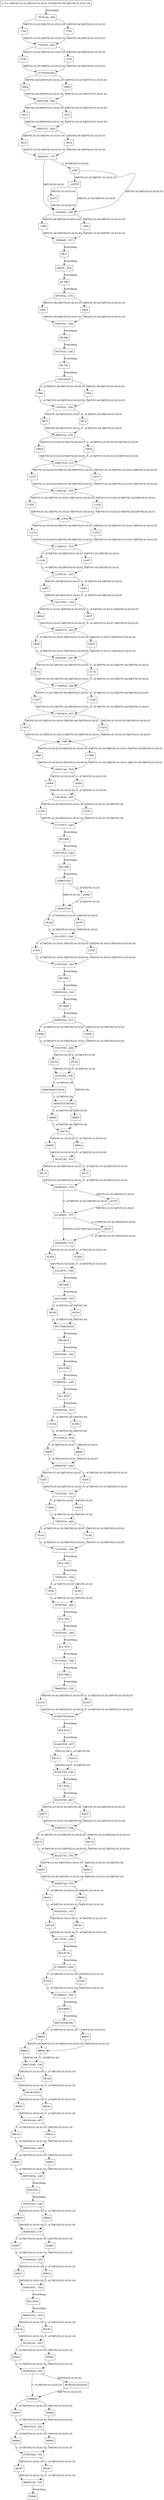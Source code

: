 digraph G {
  "7478C" [shape=box, ];
  "2610A" [shape=box, ];
  "8918C" [shape=box, ];
  "-776A" [shape=box, ];
  "8962GAAA...AGC" [shape=box, ];
  "8411G" [shape=box, ];
  "9404GGCC...GCA" [shape=box, ];
  "-566A" [shape=box, ];
  "-797ACAA...ATA" [shape=box, ];
  "8736AGCC...GCC" [shape=box, ];
  "3213A" [shape=box, ];
  "9555A" [shape=box, ];
  "3213G" [shape=box, ];
  "-451C" [shape=box, ];
  "1717A" [shape=box, ];
  "4274AATC...TTT" [shape=box, ];
  "2605CCTGG" [shape=box, ];
  "-230AAGC...GAT" [shape=box, ];
  "8494C" [shape=box, ];
  "B11-5915" [shape=box, ];
  "9350AGGA...GGT" [shape=box, ];
  "-381G" [shape=box, ];
  "3ATGC...TGG" [shape=box, ];
  "545GCAC...CAG" [shape=box, ];
  "2176C" [shape=box, ];
  "8866G" [shape=box, ];
  "1732T" [shape=box, ];
  "8866A" [shape=box, ];
  "1136A" [shape=box, ];
  "1446T" [shape=box, ];
  "5916GTGA...TGT" [shape=box, ];
  "3201TTAG...AAG" [shape=box, ];
  "9819T" [shape=box, ];
  "B16-8163" [shape=box, ];
  "5786GTGC...CAG" [shape=box, ];
  "544C" [shape=box, ];
  "1137A" [shape=box, ];
  "1717G" [shape=box, ];
  "8544TGGG...GTT" [shape=box, ];
  "1718ATGA...TAA" [shape=box, ];
  "1799T" [shape=box, ];
  "B8-5420" [shape=box, ];
  "9223CTGC...CAG" [shape=box, ];
  "5610G" [shape=box, ];
  "-574C" [shape=box, ];
  "7811GGGC...CAG" [shape=box, ];
  "3818GGTG...TCA" [shape=box, ];
  "1446C" [shape=box, ];
  "7986GTGG...CCC" [shape=box, ];
  "1219TTTC...AGT" [shape=box, ];
  "1799C" [shape=box, ];
  "7231GGAC...TCC" [shape=box, ];
  "8222CTTA...CAG" [shape=box, ];
  "1137G" [shape=box, ];
  "4626AATA...CCT" [shape=box, ];
  "B20-9222" [shape=box, ];
  "8961G" [shape=box, ];
  "1798T" [shape=box, ];
  "5150A" [shape=box, ];
  "544G" [shape=box, ];
  "1463A" [shape=box, ];
  "5610A" [shape=box, ];
  "3817A" [shape=box, ];
  "B17-8324" [shape=box, ];
  "9381T" [shape=box, ];
  "6103TACA...TCA" [shape=box, ];
  "8918A" [shape=box, ];
  "8670A" [shape=box, ];
  "968TGGA...CTC" [shape=box, ];
  "9699A" [shape=box, ];
  "8411A" [shape=box, ];
  "B4-2466" [shape=box, ];
  "1138TCCC...TCT" [shape=box, ];
  "703GTAGGT" [shape=box, ];
  "1135C" [shape=box, ];
  "2611GTCC...GAC" [shape=box, ];
  "8671TCTG...CAG" [shape=box, ];
  "B18-8718" [shape=box, ];
  "2177TTCT...CAG" [shape=box, ];
  "1946C" [shape=box, ];
  "8154GCTGCACAG" [shape=box, ];
  "7230T" [shape=box, ];
  "9514A" [shape=box, ];
  "7294G" [shape=box, ];
  "-381A" [shape=box, ];
  "8325GTAT...AGC" [shape=box, ];
  "8924T" [shape=box, ];
  "1108TCAC...TGC" [shape=box, ];
  "8961A" [shape=box, ];
  "6868T" [shape=box, ];
  "9515GCAC...GGT" [shape=box, ];
  "-236T" [shape=box, ];
  "9067GGGA...CAG" [shape=box, ];
  "1733GACA...ACT" [shape=box, ];
  "4625T" [shape=box, ];
  "7314A" [shape=box, ];
  "7294A" [shape=box, ];
  "9588GG" [shape=box, ];
  "-566G" [shape=box, ];
  "B12-7442" [shape=box, ];
  "1135T" [shape=box, ];
  "8865C" [shape=box, ];
  "709G" [shape=box, ];
  "1800CCAA...TGA" [shape=box, ];
  "9699G" [shape=box, ];
  "2599GTGGG" [shape=box, ];
  "B5-2598" [shape=box, ];
  "1603ATAT...AAC" [shape=box, ];
  "6102A" [shape=box, ];
  "5620GTAA...CAG" [shape=box, ];
  "B0-2" [shape=box, ];
  "8347T" [shape=box, ];
  "8719ATGT...GGG" [shape=box, ];
  "8221A" [shape=box, ];
  "8348TGCT...GTA" [shape=box, ];
  "9382CAGC...TGA" [shape=box, ];
  "-108AAAT...GCC" [shape=box, ];
  "3817C" [shape=box, ];
  "9349T" [shape=box, ];
  "8865T" [shape=box, ];
  "-450CCCC...AGG" [shape=box, ];
  "1082T" [shape=box, ];
  "2702C" [shape=box, ];
  "B14-7810" [shape=box, ];
  "9555G" [shape=box, ];
  "8412CTTG...TTG" [shape=box, ];
  "7479GTGG...AAG" [shape=box, ];
  "5421GAAG...CTC" [shape=box, ];
  "-451T" [shape=box, ];
  "9349C" [shape=box, ];
  "2610T" [shape=box, ];
  "8857GTGAGTAC" [shape=box, ];
  "1107C" [shape=box, ];
  "7633GTGC...TAG" [shape=box, ];
  "-235TTT" [shape=box, ];
  "1602C" [shape=box, ];
  "B6-2882" [shape=box, ];
  "3669G" [shape=box, ];
  "1797C" [shape=box, ];
  "1083CTCA...CCT" [shape=box, ];
  "B21-9403" [shape=box, ];
  "9819C" [shape=box, ];
  "7443ACCC...CAA" [shape=box, ];
  "8495TCAA...TCC" [shape=box, ];
  "3200A" [shape=box, ];
  "3667TA" [shape=box, ];
  "2176T" [shape=box, ];
  "9590G" [shape=box, ];
  "8924C" [shape=box, ];
  "8735A" [shape=box, ];
  "3090GTGA...GCC" [shape=box, ];
  "-380ACGC...TTT" [shape=box, ];
  "967G" [shape=box, ];
  "1463T" [shape=box, ];
  "2702T" [shape=box, ];
  "3646GAAACCCACA" [shape=box, ];
  "-574T" [shape=box, ];
  "709A" [shape=box, ];
  "1602T" [shape=box, ];
  "B1-496" [shape=box, ];
  "7315GTGG...CAG" [shape=box, ];
  "9820CCAT...TTG" [shape=box, ];
  "-573TGGGGAA" [shape=box, ];
  "B3-702" [shape=box, ];
  "9066C" [shape=box, ];
  "8867TGAG...CAG" [shape=box, ];
  "8153C" [shape=box, ];
  "6102G" [shape=box, ];
  "967A" [shape=box, ];
  "3666G" [shape=box, ];
  "8153T" [shape=box, ];
  "8919CTGTG" [shape=box, ];
  "8221G" [shape=box, ];
  "3666T" [shape=box, ];
  "9381G" [shape=box, ];
  "5151ATTC...CAG" [shape=box, ];
  "9066T" [shape=box, ];
  "B15-7985" [shape=box, ];
  "7478T" [shape=box, ];
  "B7-3089" [shape=box, ];
  "B13-7632" [shape=box, ];
  "S-797-TAP2*01:01:02;TAP2*01:01:03:01-03;TAP2*01:04;TAP2*02:01:02:01-03" [
  shape=box, ];
  "1732C" [shape=box, ];
  "-776C" [shape=box, ];
  "9591GGCT...TAC" [shape=box, ];
  "3656TTGTTATTGG" [shape=box, ];
  "3669A" [shape=box, ];
  "1107T" [shape=box, ];
  "-775AGTT...TGG" [shape=box, ];
  "1946A" [shape=box, ];
  "8543A" [shape=box, ];
  "1447GTGC...CGA" [shape=box, ];
  "9590A" [shape=box, ];
  "2467CTCA...CAG" [shape=box, ];
  "8670G" [shape=box, ];
  "-565CGAA...AAG" [shape=box, ];
  "1218C" [shape=box, ];
  "B9-5619" [shape=box, ];
  "8164GTGG...ATT" [shape=box, ];
  "9578GTGGTGGGGT" [shape=box, ];
  "710GTGG...CAG" [shape=box, ];
  "8347C" [shape=box, ];
  "8543G" [shape=box, ];
  "9284CAGT...CTC" [shape=box, ];
  "9283G" [shape=box, ];
  "5611TAAGGAGG" [shape=box, ];
  "1947AGAT...AGT" [shape=box, ];
  "-109G" [shape=box, ];
  "-232TT" [shape=box, ];
  "4273C" [shape=box, ];
  "3214TATA...TAG" [shape=box, ];
  "B19-8856" [shape=box, ];
  "8925AGAA...AGT" [shape=box, ];
  "1797A" [shape=box, ];
  "B10-5785" [shape=box, ];
  "9700TGAA...TGT" [shape=box, ];
  "3200G" [shape=box, ];
  "1464GTTT...AGT" [shape=box, ];
  "1218T" [shape=box, ];
  "2604G" [shape=box, ];
  "3670CCAT...TCC" [shape=box, ];
  "587GTGA...CAG" [shape=box, ];
  "B2-586" [shape=box, ];
  "6869GTAT...GAA" [shape=box, ];
  "9556GAGA...GGT" [shape=box, ];
  "7295TCCA...AAA" [shape=box, ];
  "1082C" [shape=box, ];
  "8494A" [shape=box, ];
  "2883GGGA...CAG" [shape=box, ];
  "9514G" [shape=box, ];
  "8735G" [shape=box, ];
  "497GTGA...CTG" [shape=box, ];
  "5150G" [shape=box, ];
  "2703TGGG...TAG" [shape=box, ];
  "7230G" [shape=box, ];
  "9283A" [shape=box, ];
  "7314G" [shape=box, ];
  "E9845" [shape=box, ];
  "6868C" [shape=box, ];
  "-109A" [shape=box, ];
  
  
  edge [color="#001267", ];
  "7478C" -> "7479GTGG...AAG" [label="C. of TAP2*01:01:02", ];
  "2610A" -> "2611GTCC...GAC" [label="C. of TAP2*02:01:02:01", ];
  "8918C" -> "8919CTGTG" [label="TAP2*02:01:02:01-03", ];
  "-776A" -> "-775AGTT...TGG" [label="TAP2*01:01:02;TAP2*01:01:03:01-03", ];
  "8962GAAA...AGC" -> "9066C" [label="C. of TAP2*02:01:02:01-03", ];
  "8962GAAA...AGC" -> "9066T" [label="TAP2*02:01:02:01-03", ];
  "8411G" -> "8412CTTG...TTG" [label="C. of TAP2*01:01:02;TAP2*02:01:02:02-03",
                               ];
  "9404GGCC...GCA" -> "9514A" [label="TAP2*02:01:02:01-03", ];
  "9404GGCC...GCA" -> "9514G" [label="C. of TAP2*02:01:02:01-03", ];
  "-566A" -> "-565CGAA...AAG" [label="TAP2*01:04;TAP2*02:01:02:01-03", ];
  "-797ACAA...ATA" -> "-776A" [label="TAP2*01:01:02;TAP2*01:01:03:01-03", ];
  "-797ACAA...ATA" -> "-776C" [label="TAP2*01:04;TAP2*02:01:02:01-03", ];
  "8736AGCC...GCC" -> "B19-8856" [label="Everything", ];
  "3213A" -> "3214TATA...TAG" [label="TAP2*01:01:02", ];
  "9555A" -> "9556GAGA...GGT" [label="C. of TAP2*02:01:02:01-03", ];
  "3213G" -> "3214TATA...TAG" [label="C. of TAP2*01:01:02", ];
  "-451C" -> "-450CCCC...AGG" [label="TAP2*01:04;TAP2*02:01:02:01-03", ];
  "1717A" -> "1718ATGA...TAA" [label="TAP2*01:01:02;TAP2*01:04;TAP2*02:01:02:01",
                               ];
  "4274AATC...TTT" -> "4625T" [label="C. of TAP2*01:01:02;TAP2*02:01:02:01", ];
  "4274AATC...TTT" -> "4626AATA...CCT" [label="TAP2*01:01:02;TAP2*02:01:02:01",
                                        ];
  "2605CCTGG" -> "2610A" [label="C. of TAP2*02:01:02:01", ];
  "2605CCTGG" -> "2610T" [label="TAP2*02:01:02:01", ];
  "-230AAGC...GAT" -> "-109A" [label="TAP2*01:01:02;TAP2*01:01:03:01-03", ];
  "-230AAGC...GAT" -> "-109G" [label="TAP2*01:04;TAP2*02:01:02:01-03", ];
  "8494C" -> "8495TCAA...TCC" [label="TAP2*01:01:02;TAP2*02:01:02:01-03", ];
  "B11-5915" -> "5916GTGA...TGT" [label="Everything", ];
  "9350AGGA...GGT" -> "9381G" [label="C. of TAP2*02:01:02:01-03", ];
  "9350AGGA...GGT" -> "9381T" [label="TAP2*02:01:02:01-03", ];
  "-381G" -> "-380ACGC...TTT" [label="TAP2*01:01:02;TAP2*01:01:03:01-03", ];
  "3ATGC...TGG" -> "B1-496" [label="Everything", ];
  "545GCAC...CAG" -> "B2-586" [label="Everything", ];
  "2176C" -> "2177TTCT...CAG" [label="TAP2*01:01:02;TAP2*02:01:02:01-03", ];
  "8866G" -> "8867TGAG...CAG" [label="C. of TAP2*01:04", ];
  "1732T" -> "1733GACA...ACT" [label="TAP2*01:01:02;TAP2*01:04;TAP2*02:01:02:01",
                               ];
  "8866A" -> "8867TGAG...CAG" [label="TAP2*01:04", ];
  "1136A" -> "1137A" [label="TAP2*01:01:03:02-03;TAP2*01:04;TAP2*02:01:02:01",
                      ];
  "1136A" -> "1137G" [label="TAP2*01:01:02;TAP2*01:01:03:01;TAP2*02:01:02:02-03",
                      ];
  "1446T" -> "1447GTGC...CGA" [label="TAP2*01:04;TAP2*02:01:02:01", ];
  "5916GTGA...TGT" -> "6102A" [label="C. of TAP2*01:04", ];
  "5916GTGA...TGT" -> "6102G" [label="TAP2*01:04", ];
  "3201TTAG...AAG" -> "3213A" [label="TAP2*01:01:02", ];
  "3201TTAG...AAG" -> "3213G" [label="C. of TAP2*01:01:02", ];
  "9819T" -> "9820CCAT...TTG" [label="TAP2*02:01:02:01-03", ];
  "B16-8163" -> "8164GTGG...ATT" [label="Everything", ];
  "5786GTGC...CAG" -> "B11-5915" [label="Everything", ];
  "544C" -> "545GCAC...CAG" [label="TAP2*01:04;TAP2*02:01:02:01-03", ];
  "1137A" -> "1138TCCC...TCT" [label="TAP2*01:01:03:02-03;TAP2*01:04;TAP2*02:01:02:01",
                               ];
  "1717G" -> "1718ATGA...TAA" [label="C. of TAP2*01:01:02;TAP2*01:04;TAP2*02:01:02:01",
                               ];
  "8544TGGG...GTT" -> "8670A" [label="TAP2*02:01:02:01-03", ];
  "8544TGGG...GTT" -> "8670G" [label="C. of TAP2*02:01:02:01-03", ];
  "1718ATGA...TAA" -> "1732C" [label="C. of TAP2*01:01:02;TAP2*01:04;TAP2*02:01:02:01",
                               ];
  "1718ATGA...TAA" -> "1732T" [label="TAP2*01:01:02;TAP2*01:04;TAP2*02:01:02:01",
                               ];
  "1799T" -> "1800CCAA...TGA" [label="TAP2*01:01:03:02-03;TAP2*02:01:02:02-03",
                               ];
  "B8-5420" -> "5421GAAG...CTC" [label="Everything", ];
  "9223CTGC...CAG" -> "9283A" [label="C. of TAP2*02:01:02:01-03", ];
  "9223CTGC...CAG" -> "9283G" [label="TAP2*02:01:02:01-03", ];
  "5610G" -> "5611TAAGGAGG" [label="C. of TAP2*01:04", ];
  "-574C" -> "-573TGGGGAA" [label="TAP2*01:01:02;TAP2*01:01:03:01-03", ];
  "7811GGGC...CAG" -> "B15-7985" [label="Everything", ];
  "3818GGTG...TCA" -> "4273C" [label="TAP2*01:01:02;TAP2*02:01:02:01", ];
  "3818GGTG...TCA" -> "4274AATC...TTT" [label="C. of TAP2*01:01:02;TAP2*02:01:02:01",
                                        ];
  "1446C" -> "1447GTGC...CGA" [label="C. of TAP2*01:04;TAP2*02:01:02:01", ];
  "7986GTGG...CCC" -> "8153C" [label="TAP2*01:01:02;TAP2*02:01:02:02-03", ];
  "7986GTGG...CCC" -> "8153T" [label="C. of TAP2*01:01:02;TAP2*02:01:02:02-03",
                               ];
  "1219TTTC...AGT" -> "1446C" [label="C. of TAP2*01:04;TAP2*02:01:02:01", ];
  "1219TTTC...AGT" -> "1446T" [label="TAP2*01:04;TAP2*02:01:02:01", ];
  "1799C" -> "1800CCAA...TGA" [label="TAP2*01:01:02;TAP2*01:01:03:01;TAP2*01:04;TAP2*02:01:02:01",
                               ];
  "7231GGAC...TCC" -> "7294A" [label="TAP2*01:01:02", ];
  "7231GGAC...TCC" -> "7294G" [label="C. of TAP2*01:01:02", ];
  "8222CTTA...CAG" -> "B17-8324" [label="Everything", ];
  "1137G" -> "1138TCCC...TCT" [label="TAP2*01:01:02;TAP2*01:01:03:01;TAP2*02:01:02:02-03",
                               ];
  "4626AATA...CCT" -> "5150A" [label="TAP2*02:01:02:02-03", ];
  "4626AATA...CCT" -> "5150G" [label="C. of TAP2*02:01:02:02-03", ];
  "B20-9222" -> "9223CTGC...CAG" [label="Everything", ];
  "8961G" -> "8962GAAA...AGC" [label="C. of TAP2*02:01:02:01-03", ];
  "1798T" -> "1799C" [label="TAP2*01:01:02;TAP2*01:01:03:01;TAP2*01:04;TAP2*02:01:02:01",
                      ];
  "1798T" -> "1799T" [label="TAP2*01:01:03:02-03;TAP2*02:01:02:02-03", ];
  "5150A" -> "5151ATTC...CAG" [label="TAP2*02:01:02:02-03", ];
  "544G" -> "545GCAC...CAG" [label="TAP2*01:01:02;TAP2*01:01:03:01-03", ];
  "1463A" -> "1464GTTT...AGT" [label="TAP2*01:01:03:01;TAP2*02:01:02:02-03", ];
  "5610A" -> "5611TAAGGAGG" [label="TAP2*01:04", ];
  "3817A" -> "3818GGTG...TCA" [label="TAP2*01:01:02;TAP2*02:01:02:01", ];
  "B17-8324" -> "8325GTAT...AGC" [label="Everything", ];
  "9381T" -> "9382CAGC...TGA" [label="TAP2*02:01:02:01-03", ];
  "6103TACA...TCA" -> "6868C" [label="TAP2*02:01:02:01", ];
  "6103TACA...TCA" -> "6868T" [label="C. of TAP2*02:01:02:01", ];
  "8918A" -> "8919CTGTG" [label="C. of TAP2*02:01:02:01-03", ];
  "8670A" -> "8671TCTG...CAG" [label="TAP2*02:01:02:01-03", ];
  "968TGGA...CTC" -> "1082C" [label="C. of TAP2*01:01:03:02-03;TAP2*02:01:02:01",
                              ];
  "968TGGA...CTC" -> "1082T" [label="TAP2*01:01:03:02-03;TAP2*02:01:02:01", ];
  "9699A" -> "9700TGAA...TGT" [label="C. of TAP2*02:01:02:01-03", ];
  "8411A" -> "8412CTTG...TTG" [label="TAP2*01:01:02;TAP2*02:01:02:02-03", ];
  "B4-2466" -> "2467CTCA...CAG" [label="Everything", ];
  "1138TCCC...TCT" -> "1218C" [label="C. of TAP2*01:04;TAP2*02:01:02:01", ];
  "1138TCCC...TCT" -> "1218T" [label="TAP2*01:04;TAP2*02:01:02:01", ];
  "703GTAGGT" -> "709A" [label="TAP2*01:04;TAP2*02:01:02:02-03", ];
  "703GTAGGT" -> "709G" [label="C. of TAP2*01:04;TAP2*02:01:02:02-03", ];
  "1135C" -> "1136A" [label="TAP2*01:01:02;TAP2*01:01:03:01;TAP2*02:01:02:02-03",
                      ];
  "2611GTCC...GAC" -> "2702C" [label="C. of TAP2*01:01:03:01;TAP2*02:01:02:02-03",
                               ];
  "2611GTCC...GAC" -> "2702T" [label="TAP2*01:01:03:01;TAP2*02:01:02:02-03", ];
  "8671TCTG...CAG" -> "B18-8718" [label="Everything", ];
  "B18-8718" -> "8719ATGT...GGG" [label="Everything", ];
  "2177TTCT...CAG" -> "B4-2466" [label="Everything", ];
  "1946C" -> "1947AGAT...AGT" [label="TAP2*01:01:03:02-03", ];
  "8154GCTGCACAG" -> "B16-8163" [label="Everything", ];
  "7230T" -> "7231GGAC...TCC" [label="TAP2*01:01:02;TAP2*02:01:02:01", ];
  "9514A" -> "9515GCAC...GGT" [label="TAP2*02:01:02:01-03", ];
  "7294G" -> "7295TCCA...AAA" [label="C. of TAP2*01:01:02", ];
  "-381A" -> "-380ACGC...TTT" [label="TAP2*01:04;TAP2*02:01:02:01-03", ];
  "8325GTAT...AGC" -> "8347C" [label="TAP2*01:01:02;TAP2*02:01:02:01-03", ];
  "8325GTAT...AGC" -> "8347T" [label="TAP2*01:01:03:01-03;TAP2*01:04", ];
  "8924T" -> "8925AGAA...AGT" [label="TAP2*02:01:02:01-03", ];
  "1108TCAC...TGC" -> "1135C" [label="TAP2*01:01:02;TAP2*01:01:03:01;TAP2*02:01:02:02-03",
                               ];
  "1108TCAC...TGC" -> "1135T" [label="TAP2*01:01:03:02-03;TAP2*01:04;TAP2*02:01:02:01",
                               ];
  "8961A" -> "8962GAAA...AGC" [label="TAP2*02:01:02:01-03", ];
  "6868T" -> "6869GTAT...GAA" [label="C. of TAP2*02:01:02:01", ];
  "9515GCAC...GGT" -> "9555A" [label="C. of TAP2*02:01:02:01-03", ];
  "9515GCAC...GGT" -> "9555G" [label="TAP2*02:01:02:01-03", ];
  "-236T" -> "-235TTT" [label="TAP2*01:01:02;TAP2*01:01:03:01-03", ];
  "-236T" -> "-230AAGC...GAT" [label="TAP2*01:04;TAP2*02:01:02:01-02", ];
  "9067GGGA...CAG" -> "B20-9222" [label="Everything", ];
  "1733GACA...ACT" -> "1797A" [label="TAP2*01:01:03:02-03;TAP2*02:01:02:02-03",
                               ];
  "1733GACA...ACT" -> "1797C" [label="TAP2*01:01:02;TAP2*01:01:03:01;TAP2*01:04;TAP2*02:01:02:01",
                               ];
  "4625T" -> "4626AATA...CCT" [label="C. of TAP2*01:01:02;TAP2*02:01:02:01", ];
  "7314A" -> "7315GTGG...CAG" [label="C. of TAP2*01:01:02;TAP2*02:01:02:01", ];
  "7294A" -> "7295TCCA...AAA" [label="TAP2*01:01:02", ];
  "9588GG" -> "9590A" [label="TAP2*02:01:02:01-03", ];
  "9588GG" -> "9590G" [label="C. of TAP2*02:01:02:01-03", ];
  "-566G" -> "-565CGAA...AAG" [label="TAP2*01:01:02;TAP2*01:01:03:01-03", ];
  "B12-7442" -> "7443ACCC...CAA" [label="Everything", ];
  "1135T" -> "1136A" [label="TAP2*01:01:03:02-03;TAP2*01:04;TAP2*02:01:02:01",
                      ];
  "8865C" -> "8866A" [label="TAP2*01:04", ];
  "8865C" -> "8866G" [label="TAP2*01:01:02;TAP2*01:01:03:01-03", ];
  "709G" -> "710GTGG...CAG" [label="C. of TAP2*01:04;TAP2*02:01:02:02-03", ];
  "1800CCAA...TGA" -> "1946A" [label="C. of TAP2*01:01:03:02-03", ];
  "1800CCAA...TGA" -> "1946C" [label="TAP2*01:01:03:02-03", ];
  "9699G" -> "9700TGAA...TGT" [label="TAP2*02:01:02:01-03", ];
  "2599GTGGG" -> "2604G" [label="C. of TAP2*01:01:02", ];
  "2599GTGGG" -> "2605CCTGG" [label="TAP2*01:01:02", ];
  "B5-2598" -> "2599GTGGG" [label="Everything", ];
  "1603ATAT...AAC" -> "1717A" [label="TAP2*01:01:02;TAP2*01:04;TAP2*02:01:02:01",
                               ];
  "1603ATAT...AAC" -> "1717G" [label="C. of TAP2*01:01:02;TAP2*01:04;TAP2*02:01:02:01",
                               ];
  "6102A" -> "6103TACA...TCA" [label="C. of TAP2*01:04", ];
  "5620GTAA...CAG" -> "B10-5785" [label="Everything", ];
  "B0-2" -> "3ATGC...TGG" [label="Everything", ];
  "8347T" -> "8348TGCT...GTA" [label="TAP2*01:01:03:01-03;TAP2*01:04", ];
  "8719ATGT...GGG" -> "8735A" [label="C. of TAP2*02:01:02:01-03", ];
  "8719ATGT...GGG" -> "8735G" [label="TAP2*02:01:02:01-03", ];
  "8221A" -> "8222CTTA...CAG" [label="TAP2*01:04", ];
  "8348TGCT...GTA" -> "8411A" [label="TAP2*01:01:02;TAP2*02:01:02:02-03", ];
  "8348TGCT...GTA" -> "8411G" [label="C. of TAP2*01:01:02;TAP2*02:01:02:02-03",
                               ];
  "9382CAGC...TGA" -> "B21-9403" [label="Everything", ];
  "-108AAAT...GCC" -> "B0-2" [label="Everything", ];
  "3817C" -> "3818GGTG...TCA" [label="C. of TAP2*01:01:02;TAP2*02:01:02:01", ];
  "9349T" -> "9350AGGA...GGT" [label="C. of TAP2*02:01:02:01-03", ];
  "8865T" -> "8866G" [label="TAP2*02:01:02:01-03", ];
  "-450CCCC...AGG" -> "-381A" [label="TAP2*01:04;TAP2*02:01:02:01-03", ];
  "-450CCCC...AGG" -> "-381G" [label="TAP2*01:01:02;TAP2*01:01:03:01-03", ];
  "1082T" -> "1083CTCA...CCT" [label="TAP2*01:01:03:02-03;TAP2*02:01:02:01", ];
  "2702C" -> "2703TGGG...TAG" [label="C. of TAP2*01:01:03:01;TAP2*02:01:02:02-03",
                               ];
  "B14-7810" -> "7811GGGC...CAG" [label="Everything", ];
  "9555G" -> "9556GAGA...GGT" [label="TAP2*02:01:02:01-03", ];
  "8412CTTG...TTG" -> "8494A" [label="TAP2*01:01:03:01-03;TAP2*01:04", ];
  "8412CTTG...TTG" -> "8494C" [label="TAP2*01:01:02;TAP2*02:01:02:01-03", ];
  "7479GTGG...AAG" -> "B13-7632" [label="Everything", ];
  "5421GAAG...CTC" -> "5610A" [label="TAP2*01:04", ];
  "5421GAAG...CTC" -> "5610G" [label="C. of TAP2*01:04", ];
  "-451T" -> "-450CCCC...AGG" [label="TAP2*01:01:02;TAP2*01:01:03:01-03", ];
  "9349C" -> "9350AGGA...GGT" [label="TAP2*02:01:02:01-03", ];
  "2610T" -> "2611GTCC...GAC" [label="TAP2*02:01:02:01", ];
  "8857GTGAGTAC" -> "8865C" [label="C. of TAP2*02:01:02:01-03", ];
  "8857GTGAGTAC" -> "8865T" [label="TAP2*02:01:02:01-03", ];
  "1107C" -> "1108TCAC...TGC" [label="TAP2*01:01:03:02-03;TAP2*01:04;TAP2*02:01:02:01",
                               ];
  "7633GTGC...TAG" -> "B14-7810" [label="Everything", ];
  "-235TTT" -> "-232TT" [label="TAP2*01:01:03:02-03", ];
  "-235TTT" -> "-230AAGC...GAT" [label="TAP2*01:01:02;TAP2*01:01:03:01", ];
  "1602C" -> "1603ATAT...AAC" [label="C. of TAP2*01:01:03:01;TAP2*02:01:02:02-03",
                               ];
  "B6-2882" -> "2883GGGA...CAG" [label="Everything", ];
  "3669G" -> "3670CCAT...TCC" [label="TAP2*01:01:03:02-03", ];
  "1797C" -> "1798T" [label="TAP2*01:01:02;TAP2*01:01:03:01;TAP2*01:04;TAP2*02:01:02:01",
                      ];
  "1083CTCA...CCT" -> "1107C" [label="TAP2*01:01:03:02-03;TAP2*01:04;TAP2*02:01:02:01",
                               ];
  "1083CTCA...CCT" -> "1107T" [label="TAP2*01:01:02;TAP2*01:01:03:01;TAP2*02:01:02:02-03",
                               ];
  "B21-9403" -> "9404GGCC...GCA" [label="Everything", ];
  "9819C" -> "9820CCAT...TTG" [label="C. of TAP2*02:01:02:01-03", ];
  "7443ACCC...CAA" -> "7478C" [label="C. of TAP2*01:01:02", ];
  "7443ACCC...CAA" -> "7478T" [label="TAP2*01:01:02", ];
  "8495TCAA...TCC" -> "8543A" [label="C. of TAP2*01:01:03:01,03", ];
  "8495TCAA...TCC" -> "8543G" [label="TAP2*01:01:03:01,03", ];
  "3200A" -> "3201TTAG...AAG" [label="C. of TAP2*01:01:02;TAP2*02:01:02:01", ];
  "3667TA" -> "3669A" [label="C. of TAP2*01:01:03:02-03", ];
  "3667TA" -> "3669G" [label="TAP2*01:01:03:02-03", ];
  "2176T" -> "2177TTCT...CAG" [label="TAP2*01:01:03:01-03;TAP2*01:04", ];
  "9590G" -> "9591GGCT...TAC" [label="C. of TAP2*02:01:02:01-03", ];
  "8924C" -> "8925AGAA...AGT" [label="C. of TAP2*02:01:02:01-03", ];
  "8735A" -> "8736AGCC...GCC" [label="C. of TAP2*02:01:02:01-03", ];
  "3090GTGA...GCC" -> "3200A" [label="C. of TAP2*01:01:02;TAP2*02:01:02:01", ];
  "3090GTGA...GCC" -> "3200G" [label="TAP2*01:01:02;TAP2*02:01:02:01", ];
  "-380ACGC...TTT" -> "-236T" [label="C. of TAP2*02:01:02:03", ];
  "-380ACGC...TTT" -> "-230AAGC...GAT" [label="TAP2*02:01:02:03", ];
  "967G" -> "968TGGA...CTC" [label="TAP2*01:04;TAP2*02:01:02:01", ];
  "1463T" -> "1464GTTT...AGT" [label="C. of TAP2*01:01:03:01;TAP2*02:01:02:02-03",
                               ];
  "2702T" -> "2703TGGG...TAG" [label="TAP2*01:01:03:01;TAP2*02:01:02:02-03", ];
  "3646GAAACCCACA" -> "3656TTGTTATTGG" [label="C. of TAP2*01:04", ];
  "-574T" -> "-573TGGGGAA" [label="TAP2*01:04;TAP2*02:01:02:01-03", ];
  "709A" -> "710GTGG...CAG" [label="TAP2*01:04;TAP2*02:01:02:02-03", ];
  "1602T" -> "1603ATAT...AAC" [label="TAP2*01:01:03:01;TAP2*02:01:02:02-03", ];
  "B1-496" -> "497GTGA...CTG" [label="Everything", ];
  "7315GTGG...CAG" -> "B12-7442" [label="Everything", ];
  "9820CCAT...TTG" -> "E9845" [label="Everything", ];
  "-573TGGGGAA" -> "-566A" [label="TAP2*01:04;TAP2*02:01:02:01-03", ];
  "-573TGGGGAA" -> "-566G" [label="TAP2*01:01:02;TAP2*01:01:03:01-03", ];
  "B3-702" -> "703GTAGGT" [label="Everything", ];
  "9066C" -> "9067GGGA...CAG" [label="C. of TAP2*02:01:02:01-03", ];
  "8867TGAG...CAG" -> "8918A" [label="C. of TAP2*02:01:02:01-03", ];
  "8867TGAG...CAG" -> "8918C" [label="TAP2*02:01:02:01-03", ];
  "8153C" -> "8154GCTGCACAG" [label="TAP2*01:01:02;TAP2*02:01:02:02-03", ];
  "6102G" -> "6103TACA...TCA" [label="TAP2*01:04", ];
  "967A" -> "968TGGA...CTC" [label="C. of TAP2*01:04;TAP2*02:01:02:01", ];
  "3666G" -> "3667TA" [label="C. of TAP2*01:04", ];
  "8153T" -> "8154GCTGCACAG" [label="C. of TAP2*01:01:02;TAP2*02:01:02:02-03",
                              ];
  "8919CTGTG" -> "8924C" [label="C. of TAP2*02:01:02:01-03", ];
  "8919CTGTG" -> "8924T" [label="TAP2*02:01:02:01-03", ];
  "8221G" -> "8222CTTA...CAG" [label="C. of TAP2*01:04", ];
  "3666T" -> "3667TA" [label="TAP2*01:04", ];
  "9381G" -> "9382CAGC...TGA" [label="C. of TAP2*02:01:02:01-03", ];
  "5151ATTC...CAG" -> "B8-5420" [label="Everything", ];
  "9066T" -> "9067GGGA...CAG" [label="TAP2*02:01:02:01-03", ];
  "B15-7985" -> "7986GTGG...CCC" [label="Everything", ];
  "7478T" -> "7479GTGG...AAG" [label="TAP2*01:01:02", ];
  "B7-3089" -> "3090GTGA...GCC" [label="Everything", ];
  "B13-7632" -> "7633GTGC...TAG" [label="Everything", ];
  "S-797-TAP2*01:01:02;TAP2*01:01:03:01-03;TAP2*01:04;TAP2*02:01:02:01-03" -> "-797ACAA...ATA" [
  label="Everything", ];
  "1732C" -> "1733GACA...ACT" [label="C. of TAP2*01:01:02;TAP2*01:04;TAP2*02:01:02:01",
                               ];
  "-776C" -> "-775AGTT...TGG" [label="TAP2*01:04;TAP2*02:01:02:01-03", ];
  "9591GGCT...TAC" -> "9699A" [label="C. of TAP2*02:01:02:01-03", ];
  "9591GGCT...TAC" -> "9699G" [label="TAP2*02:01:02:01-03", ];
  "3656TTGTTATTGG" -> "3666G" [label="C. of TAP2*01:04", ];
  "3656TTGTTATTGG" -> "3666T" [label="TAP2*01:04", ];
  "3669A" -> "3670CCAT...TCC" [label="C. of TAP2*01:01:03:02-03", ];
  "1107T" -> "1108TCAC...TGC" [label="TAP2*01:01:02;TAP2*01:01:03:01;TAP2*02:01:02:02-03",
                               ];
  "-775AGTT...TGG" -> "-574C" [label="TAP2*01:01:02;TAP2*01:01:03:01-03", ];
  "-775AGTT...TGG" -> "-574T" [label="TAP2*01:04;TAP2*02:01:02:01-03", ];
  "1946A" -> "1947AGAT...AGT" [label="C. of TAP2*01:01:03:02-03", ];
  "8543A" -> "8544TGGG...GTT" [label="C. of TAP2*01:01:03:01,03", ];
  "1447GTGC...CGA" -> "1463A" [label="TAP2*01:01:03:01;TAP2*02:01:02:02-03", ];
  "1447GTGC...CGA" -> "1463T" [label="C. of TAP2*01:01:03:01;TAP2*02:01:02:02-03",
                               ];
  "9590A" -> "9591GGCT...TAC" [label="TAP2*02:01:02:01-03", ];
  "2467CTCA...CAG" -> "B5-2598" [label="Everything", ];
  "8670G" -> "8671TCTG...CAG" [label="C. of TAP2*02:01:02:01-03", ];
  "-565CGAA...AAG" -> "-451C" [label="TAP2*01:04;TAP2*02:01:02:01-03", ];
  "-565CGAA...AAG" -> "-451T" [label="TAP2*01:01:02;TAP2*01:01:03:01-03", ];
  "1218C" -> "1219TTTC...AGT" [label="C. of TAP2*01:04;TAP2*02:01:02:01", ];
  "B9-5619" -> "5620GTAA...CAG" [label="Everything", ];
  "8164GTGG...ATT" -> "8221A" [label="TAP2*01:04", ];
  "8164GTGG...ATT" -> "8221G" [label="C. of TAP2*01:04", ];
  "9578GTGGTGGGGT" -> "9588GG" [label="TAP2*02:01:02:01-03", ];
  "710GTGG...CAG" -> "967A" [label="C. of TAP2*01:04;TAP2*02:01:02:01", ];
  "710GTGG...CAG" -> "967G" [label="TAP2*01:04;TAP2*02:01:02:01", ];
  "8347C" -> "8348TGCT...GTA" [label="TAP2*01:01:02;TAP2*02:01:02:01-03", ];
  "8543G" -> "8544TGGG...GTT" [label="TAP2*01:01:03:01,03", ];
  "9284CAGT...CTC" -> "9349C" [label="TAP2*02:01:02:01-03", ];
  "9284CAGT...CTC" -> "9349T" [label="C. of TAP2*02:01:02:01-03", ];
  "9283G" -> "9284CAGT...CTC" [label="TAP2*02:01:02:01-03", ];
  "5611TAAGGAGG" -> "B9-5619" [label="Everything", ];
  "1947AGAT...AGT" -> "2176C" [label="TAP2*01:01:02;TAP2*02:01:02:01-03", ];
  "1947AGAT...AGT" -> "2176T" [label="TAP2*01:01:03:01-03;TAP2*01:04", ];
  "-109G" -> "-108AAAT...GCC" [label="TAP2*01:04;TAP2*02:01:02:01-03", ];
  "-232TT" -> "-230AAGC...GAT" [label="TAP2*01:01:03:02-03", ];
  "4273C" -> "4274AATC...TTT" [label="TAP2*01:01:02;TAP2*02:01:02:01", ];
  "3214TATA...TAG" -> "3646GAAACCCACA" [label="C. of TAP2*01:04", ];
  "3214TATA...TAG" -> "3656TTGTTATTGG" [label="TAP2*01:04", ];
  "B19-8856" -> "8857GTGAGTAC" [label="Everything", ];
  "8925AGAA...AGT" -> "8961A" [label="TAP2*02:01:02:01-03", ];
  "8925AGAA...AGT" -> "8961G" [label="C. of TAP2*02:01:02:01-03", ];
  "1797A" -> "1798T" [label="TAP2*01:01:03:02-03;TAP2*02:01:02:02-03", ];
  "B10-5785" -> "5786GTGC...CAG" [label="Everything", ];
  "9700TGAA...TGT" -> "9819C" [label="C. of TAP2*02:01:02:01-03", ];
  "9700TGAA...TGT" -> "9819T" [label="TAP2*02:01:02:01-03", ];
  "3200G" -> "3201TTAG...AAG" [label="TAP2*01:01:02;TAP2*02:01:02:01", ];
  "1464GTTT...AGT" -> "1602C" [label="C. of TAP2*01:01:03:01;TAP2*02:01:02:02-03",
                               ];
  "1464GTTT...AGT" -> "1602T" [label="TAP2*01:01:03:01;TAP2*02:01:02:02-03", ];
  "1218T" -> "1219TTTC...AGT" [label="TAP2*01:04;TAP2*02:01:02:01", ];
  "2604G" -> "2605CCTGG" [label="C. of TAP2*01:01:02", ];
  "3670CCAT...TCC" -> "3817A" [label="TAP2*01:01:02;TAP2*02:01:02:01", ];
  "3670CCAT...TCC" -> "3817C" [label="C. of TAP2*01:01:02;TAP2*02:01:02:01", ];
  "587GTGA...CAG" -> "B3-702" [label="Everything", ];
  "B2-586" -> "587GTGA...CAG" [label="Everything", ];
  "6869GTAT...GAA" -> "7230G" [label="C. of TAP2*01:01:02;TAP2*02:01:02:01", ];
  "6869GTAT...GAA" -> "7230T" [label="TAP2*01:01:02;TAP2*02:01:02:01", ];
  "9556GAGA...GGT" -> "9578GTGGTGGGGT" [label="TAP2*02:01:02:01-03", ];
  "9556GAGA...GGT" -> "9588GG" [label="C. of TAP2*02:01:02:01-03", ];
  "7295TCCA...AAA" -> "7314A" [label="C. of TAP2*01:01:02;TAP2*02:01:02:01", ];
  "7295TCCA...AAA" -> "7314G" [label="TAP2*01:01:02;TAP2*02:01:02:01", ];
  "1082C" -> "1083CTCA...CCT" [label="C. of TAP2*01:01:03:02-03;TAP2*02:01:02:01",
                               ];
  "8494A" -> "8495TCAA...TCC" [label="TAP2*01:01:03:01-03;TAP2*01:04", ];
  "2883GGGA...CAG" -> "B7-3089" [label="Everything", ];
  "9514G" -> "9515GCAC...GGT" [label="C. of TAP2*02:01:02:01-03", ];
  "8735G" -> "8736AGCC...GCC" [label="TAP2*02:01:02:01-03", ];
  "497GTGA...CTG" -> "544C" [label="TAP2*01:04;TAP2*02:01:02:01-03", ];
  "497GTGA...CTG" -> "544G" [label="TAP2*01:01:02;TAP2*01:01:03:01-03", ];
  "5150G" -> "5151ATTC...CAG" [label="C. of TAP2*02:01:02:02-03", ];
  "2703TGGG...TAG" -> "B6-2882" [label="Everything", ];
  "7230G" -> "7231GGAC...TCC" [label="C. of TAP2*01:01:02;TAP2*02:01:02:01", ];
  "9283A" -> "9284CAGT...CTC" [label="C. of TAP2*02:01:02:01-03", ];
  "7314G" -> "7315GTGG...CAG" [label="TAP2*01:01:02;TAP2*02:01:02:01", ];
  "6868C" -> "6869GTAT...GAA" [label="TAP2*02:01:02:01", ];
  "-109A" -> "-108AAAT...GCC" [label="TAP2*01:01:02;TAP2*01:01:03:01-03", ];
  
  }